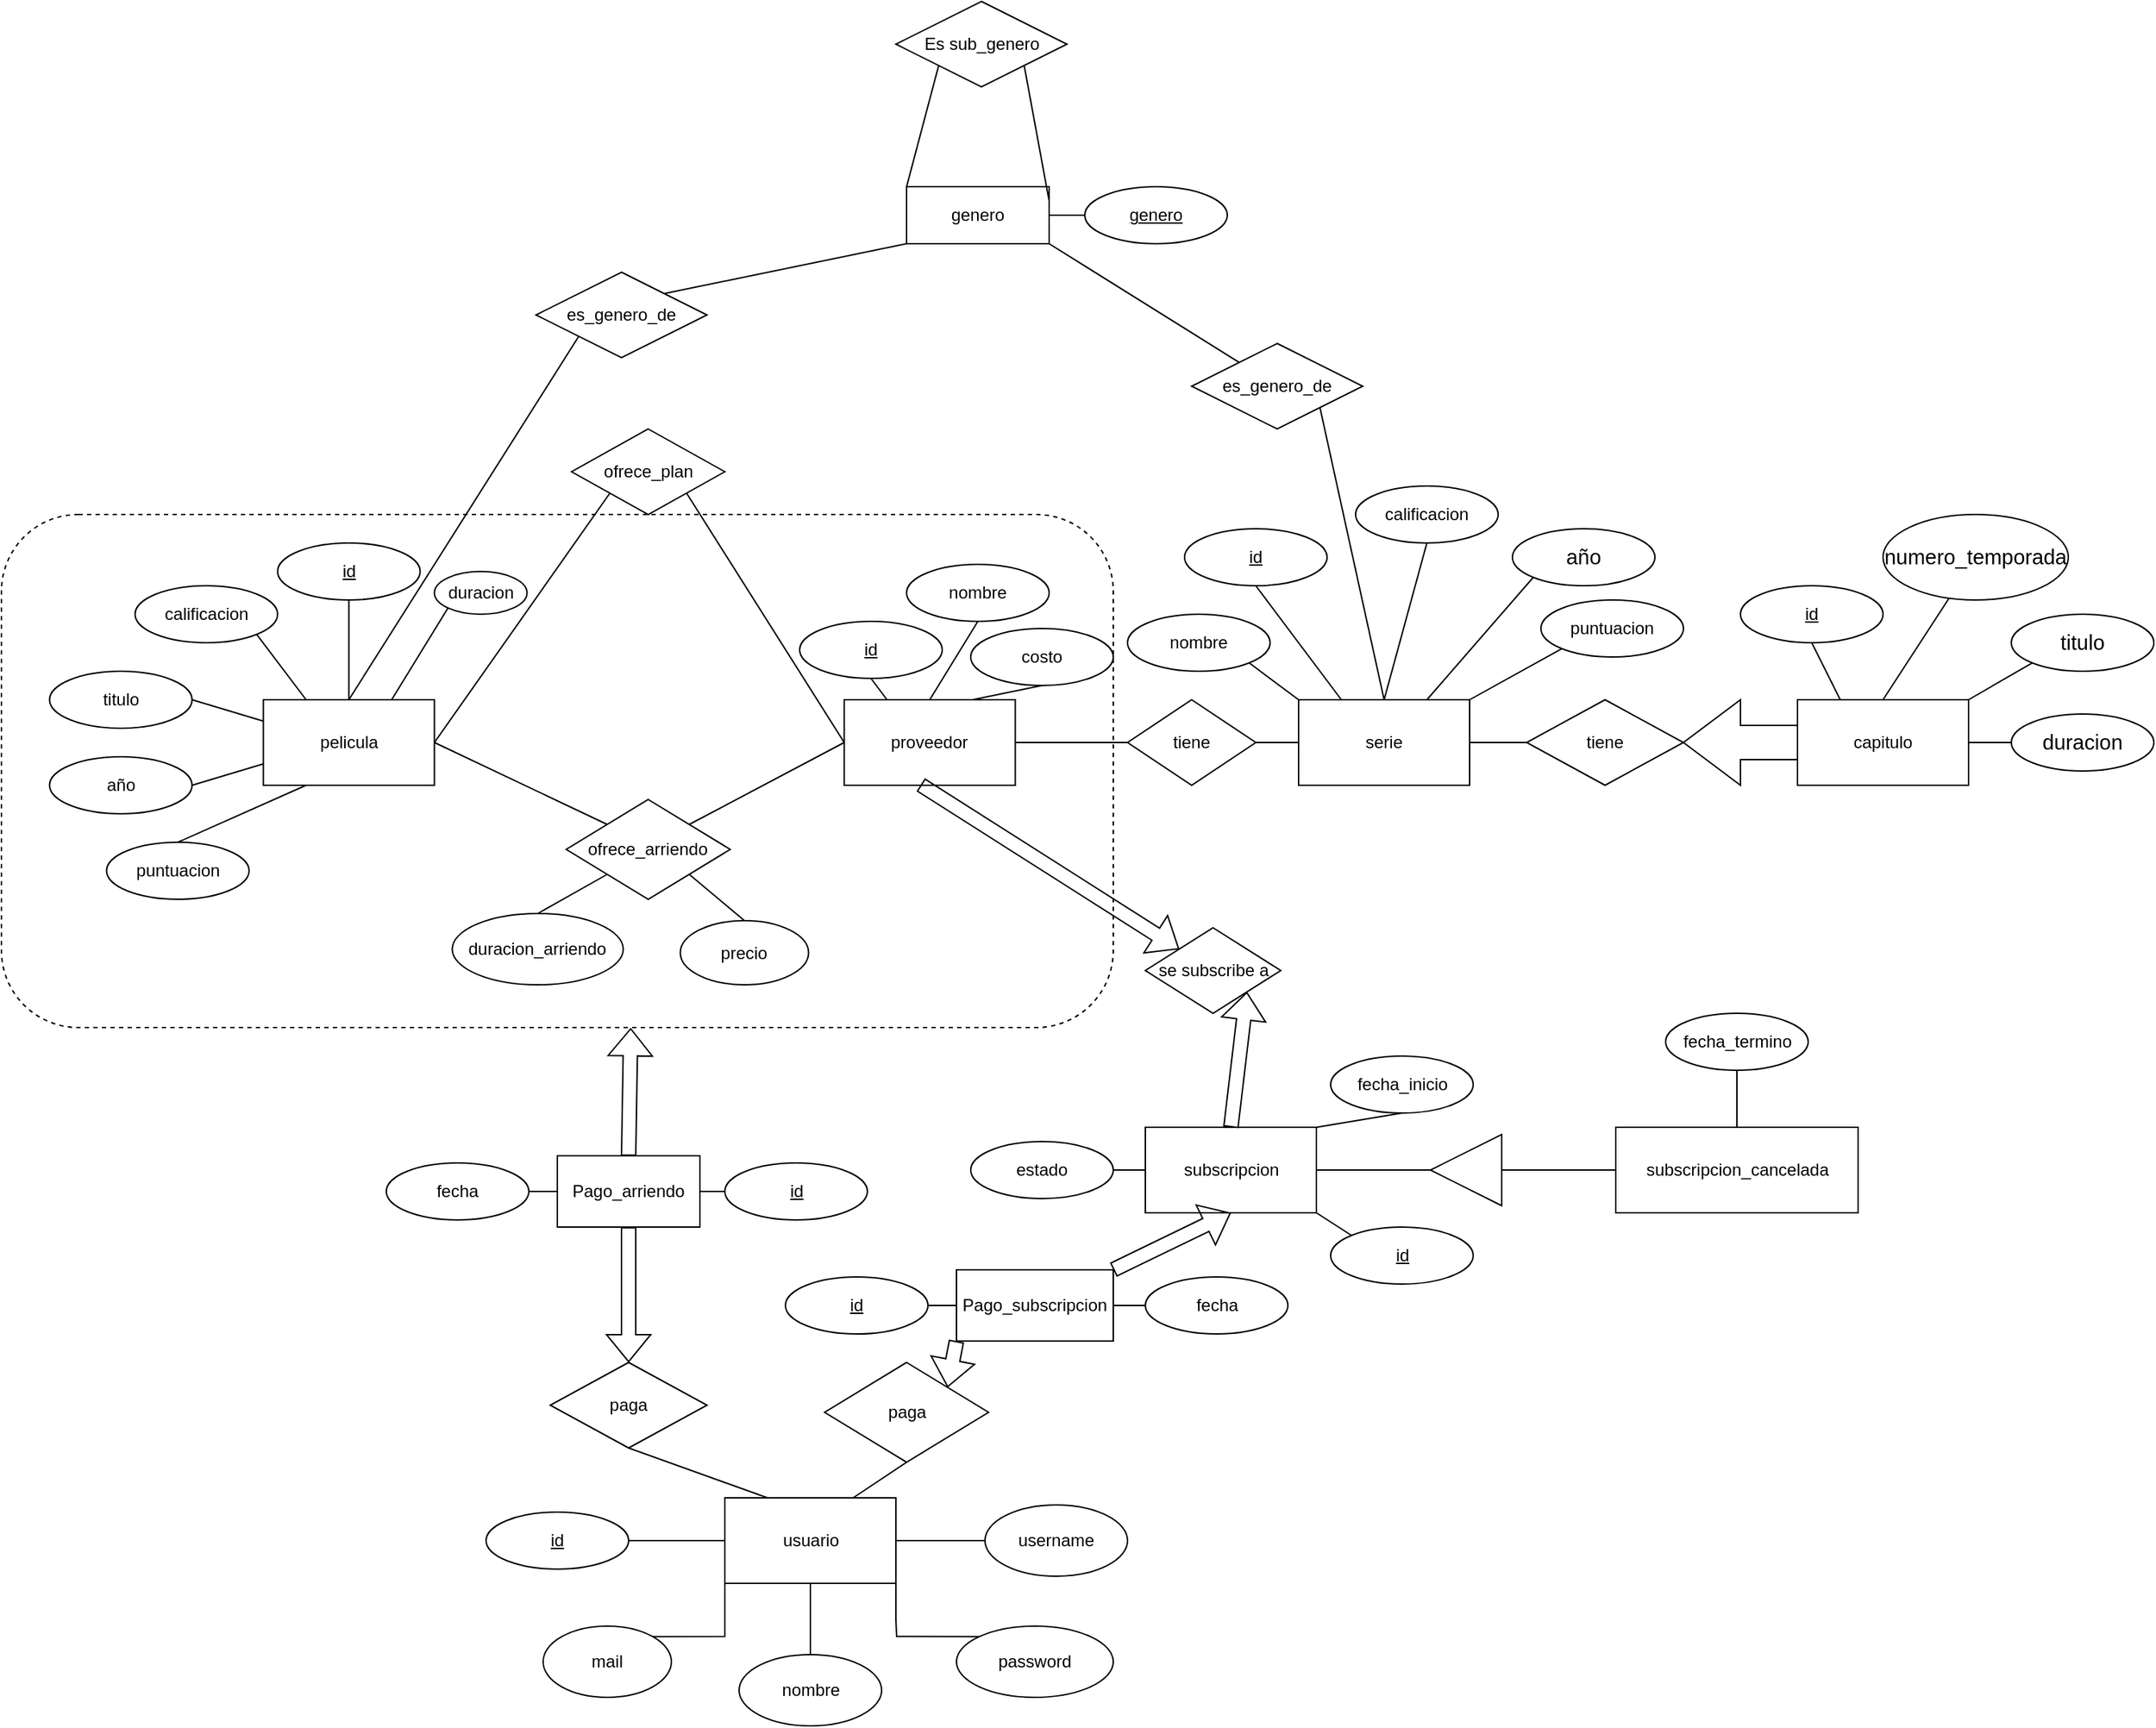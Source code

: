 <mxfile version="15.5.2" type="github">
  <diagram id="vlHWbcFzSscFvXUxdv6s" name="Page-1">
    <mxGraphModel dx="3152" dy="2373" grid="1" gridSize="10" guides="1" tooltips="1" connect="1" arrows="1" fold="1" page="1" pageScale="1" pageWidth="850" pageHeight="1100" math="0" shadow="0">
      <root>
        <mxCell id="0" />
        <mxCell id="1" parent="0" />
        <mxCell id="LzsUhwHeqIONg-uNbYEA-2" value="usuario" style="rounded=0;whiteSpace=wrap;html=1;" parent="1" vertex="1">
          <mxGeometry x="237.5" y="740" width="120" height="60" as="geometry" />
        </mxCell>
        <mxCell id="LzsUhwHeqIONg-uNbYEA-3" value="id" style="ellipse;whiteSpace=wrap;html=1;align=center;fontStyle=4;" parent="1" vertex="1">
          <mxGeometry x="70" y="750" width="100" height="40" as="geometry" />
        </mxCell>
        <mxCell id="LzsUhwHeqIONg-uNbYEA-4" value="" style="endArrow=none;html=1;rounded=0;edgeStyle=orthogonalEdgeStyle;entryX=1;entryY=0.5;entryDx=0;entryDy=0;exitX=0;exitY=0.5;exitDx=0;exitDy=0;" parent="1" source="LzsUhwHeqIONg-uNbYEA-2" target="LzsUhwHeqIONg-uNbYEA-3" edge="1">
          <mxGeometry relative="1" as="geometry">
            <mxPoint x="260" y="800" as="sourcePoint" />
            <mxPoint x="420" y="800" as="targetPoint" />
          </mxGeometry>
        </mxCell>
        <mxCell id="LzsUhwHeqIONg-uNbYEA-5" value="pelicula" style="rounded=0;whiteSpace=wrap;html=1;" parent="1" vertex="1">
          <mxGeometry x="-86.25" y="180" width="120" height="60" as="geometry" />
        </mxCell>
        <mxCell id="LzsUhwHeqIONg-uNbYEA-6" value="id" style="ellipse;whiteSpace=wrap;html=1;align=center;fontStyle=4;" parent="1" vertex="1">
          <mxGeometry x="-76.25" y="70" width="100" height="40" as="geometry" />
        </mxCell>
        <mxCell id="LzsUhwHeqIONg-uNbYEA-7" value="" style="endArrow=none;html=1;rounded=0;edgeStyle=orthogonalEdgeStyle;entryX=0.5;entryY=1;entryDx=0;entryDy=0;exitX=0.5;exitY=0;exitDx=0;exitDy=0;" parent="1" source="LzsUhwHeqIONg-uNbYEA-5" target="LzsUhwHeqIONg-uNbYEA-6" edge="1">
          <mxGeometry relative="1" as="geometry">
            <mxPoint x="-156.25" y="180" as="sourcePoint" />
            <mxPoint x="3.75" y="180" as="targetPoint" />
          </mxGeometry>
        </mxCell>
        <mxCell id="LzsUhwHeqIONg-uNbYEA-8" value="proveedor" style="rounded=0;whiteSpace=wrap;html=1;" parent="1" vertex="1">
          <mxGeometry x="321.25" y="180" width="120" height="60" as="geometry" />
        </mxCell>
        <mxCell id="LzsUhwHeqIONg-uNbYEA-9" value="id" style="ellipse;whiteSpace=wrap;html=1;align=center;fontStyle=4;" parent="1" vertex="1">
          <mxGeometry x="290" y="125" width="100" height="40" as="geometry" />
        </mxCell>
        <mxCell id="LzsUhwHeqIONg-uNbYEA-10" value="" style="endArrow=none;html=1;rounded=0;entryX=0.5;entryY=1;entryDx=0;entryDy=0;exitX=0.25;exitY=0;exitDx=0;exitDy=0;" parent="1" source="LzsUhwHeqIONg-uNbYEA-8" target="LzsUhwHeqIONg-uNbYEA-9" edge="1">
          <mxGeometry relative="1" as="geometry">
            <mxPoint x="-118.75" y="210" as="sourcePoint" />
            <mxPoint x="41.25" y="210" as="targetPoint" />
          </mxGeometry>
        </mxCell>
        <mxCell id="LzsUhwHeqIONg-uNbYEA-11" value="serie" style="rounded=0;whiteSpace=wrap;html=1;" parent="1" vertex="1">
          <mxGeometry x="640" y="180" width="120" height="60" as="geometry" />
        </mxCell>
        <mxCell id="LzsUhwHeqIONg-uNbYEA-12" value="id" style="ellipse;whiteSpace=wrap;html=1;align=center;fontStyle=4;" parent="1" vertex="1">
          <mxGeometry x="560" y="60" width="100" height="40" as="geometry" />
        </mxCell>
        <mxCell id="LzsUhwHeqIONg-uNbYEA-13" value="" style="endArrow=none;html=1;rounded=0;entryX=0.5;entryY=1;entryDx=0;entryDy=0;exitX=0.25;exitY=0;exitDx=0;exitDy=0;" parent="1" source="LzsUhwHeqIONg-uNbYEA-11" target="LzsUhwHeqIONg-uNbYEA-12" edge="1">
          <mxGeometry relative="1" as="geometry">
            <mxPoint x="700" y="180" as="sourcePoint" />
            <mxPoint x="860" y="180" as="targetPoint" />
          </mxGeometry>
        </mxCell>
        <mxCell id="LzsUhwHeqIONg-uNbYEA-14" value="ofrece_plan" style="shape=rhombus;perimeter=rhombusPerimeter;whiteSpace=wrap;html=1;align=center;" parent="1" vertex="1">
          <mxGeometry x="130" y="-10" width="107.5" height="60" as="geometry" />
        </mxCell>
        <mxCell id="LzsUhwHeqIONg-uNbYEA-15" value="tiene" style="shape=rhombus;perimeter=rhombusPerimeter;whiteSpace=wrap;html=1;align=center;" parent="1" vertex="1">
          <mxGeometry x="520" y="180" width="90" height="60" as="geometry" />
        </mxCell>
        <mxCell id="LzsUhwHeqIONg-uNbYEA-16" value="" style="endArrow=none;html=1;rounded=0;exitX=1;exitY=0.5;exitDx=0;exitDy=0;entryX=0;entryY=1;entryDx=0;entryDy=0;" parent="1" source="LzsUhwHeqIONg-uNbYEA-5" target="LzsUhwHeqIONg-uNbYEA-14" edge="1">
          <mxGeometry relative="1" as="geometry">
            <mxPoint x="33.75" y="260" as="sourcePoint" />
            <mxPoint x="73.75" y="210" as="targetPoint" />
          </mxGeometry>
        </mxCell>
        <mxCell id="LzsUhwHeqIONg-uNbYEA-17" value="" style="endArrow=none;html=1;rounded=0;exitX=1;exitY=1;exitDx=0;exitDy=0;entryX=0;entryY=0.5;entryDx=0;entryDy=0;" parent="1" source="LzsUhwHeqIONg-uNbYEA-14" target="LzsUhwHeqIONg-uNbYEA-8" edge="1">
          <mxGeometry relative="1" as="geometry">
            <mxPoint x="206.25" y="120" as="sourcePoint" />
            <mxPoint x="326.25" y="210" as="targetPoint" />
          </mxGeometry>
        </mxCell>
        <mxCell id="LzsUhwHeqIONg-uNbYEA-18" value="" style="endArrow=none;html=1;rounded=0;edgeStyle=orthogonalEdgeStyle;exitX=1;exitY=0.5;exitDx=0;exitDy=0;entryX=0;entryY=0.5;entryDx=0;entryDy=0;" parent="1" source="LzsUhwHeqIONg-uNbYEA-8" target="LzsUhwHeqIONg-uNbYEA-15" edge="1">
          <mxGeometry relative="1" as="geometry">
            <mxPoint x="490" y="210" as="sourcePoint" />
            <mxPoint x="520" y="210" as="targetPoint" />
          </mxGeometry>
        </mxCell>
        <mxCell id="LzsUhwHeqIONg-uNbYEA-19" value="" style="endArrow=none;html=1;rounded=0;edgeStyle=orthogonalEdgeStyle;exitX=1;exitY=0.5;exitDx=0;exitDy=0;entryX=0;entryY=0.5;entryDx=0;entryDy=0;" parent="1" source="LzsUhwHeqIONg-uNbYEA-15" target="LzsUhwHeqIONg-uNbYEA-11" edge="1">
          <mxGeometry relative="1" as="geometry">
            <mxPoint x="440" y="60" as="sourcePoint" />
            <mxPoint x="600" y="60" as="targetPoint" />
          </mxGeometry>
        </mxCell>
        <mxCell id="LzsUhwHeqIONg-uNbYEA-20" value="paga" style="shape=rhombus;perimeter=rhombusPerimeter;whiteSpace=wrap;html=1;align=center;" parent="1" vertex="1">
          <mxGeometry x="307.5" y="645" width="115" height="70" as="geometry" />
        </mxCell>
        <mxCell id="LzsUhwHeqIONg-uNbYEA-21" value="" style="endArrow=none;html=1;rounded=0;exitX=0.5;exitY=1;exitDx=0;exitDy=0;entryX=0.75;entryY=0;entryDx=0;entryDy=0;" parent="1" source="LzsUhwHeqIONg-uNbYEA-20" target="LzsUhwHeqIONg-uNbYEA-2" edge="1">
          <mxGeometry relative="1" as="geometry">
            <mxPoint x="340" y="590" as="sourcePoint" />
            <mxPoint x="500" y="590" as="targetPoint" />
          </mxGeometry>
        </mxCell>
        <mxCell id="LzsUhwHeqIONg-uNbYEA-22" value="nombre" style="ellipse;whiteSpace=wrap;html=1;" parent="1" vertex="1">
          <mxGeometry x="247.5" y="850" width="100" height="50" as="geometry" />
        </mxCell>
        <mxCell id="LzsUhwHeqIONg-uNbYEA-23" value="mail" style="ellipse;whiteSpace=wrap;html=1;" parent="1" vertex="1">
          <mxGeometry x="110" y="830" width="90" height="50" as="geometry" />
        </mxCell>
        <mxCell id="LzsUhwHeqIONg-uNbYEA-24" value="password" style="ellipse;whiteSpace=wrap;html=1;" parent="1" vertex="1">
          <mxGeometry x="400" y="830" width="110" height="50" as="geometry" />
        </mxCell>
        <mxCell id="LzsUhwHeqIONg-uNbYEA-25" value="username" style="ellipse;whiteSpace=wrap;html=1;" parent="1" vertex="1">
          <mxGeometry x="420" y="745" width="100" height="50" as="geometry" />
        </mxCell>
        <mxCell id="LzsUhwHeqIONg-uNbYEA-26" value="" style="endArrow=none;html=1;rounded=0;edgeStyle=orthogonalEdgeStyle;exitX=1;exitY=0;exitDx=0;exitDy=0;entryX=0;entryY=1;entryDx=0;entryDy=0;" parent="1" source="LzsUhwHeqIONg-uNbYEA-23" target="LzsUhwHeqIONg-uNbYEA-2" edge="1">
          <mxGeometry relative="1" as="geometry">
            <mxPoint x="160" y="1000" as="sourcePoint" />
            <mxPoint x="320" y="1000" as="targetPoint" />
          </mxGeometry>
        </mxCell>
        <mxCell id="LzsUhwHeqIONg-uNbYEA-27" value="" style="endArrow=none;html=1;rounded=0;edgeStyle=orthogonalEdgeStyle;exitX=0.5;exitY=1;exitDx=0;exitDy=0;entryX=0.5;entryY=0;entryDx=0;entryDy=0;" parent="1" source="LzsUhwHeqIONg-uNbYEA-2" target="LzsUhwHeqIONg-uNbYEA-22" edge="1">
          <mxGeometry relative="1" as="geometry">
            <mxPoint x="360" y="800" as="sourcePoint" />
            <mxPoint x="520" y="800" as="targetPoint" />
          </mxGeometry>
        </mxCell>
        <mxCell id="LzsUhwHeqIONg-uNbYEA-28" value="" style="endArrow=none;html=1;rounded=0;edgeStyle=orthogonalEdgeStyle;entryX=0;entryY=0.5;entryDx=0;entryDy=0;exitX=1;exitY=0.5;exitDx=0;exitDy=0;" parent="1" source="LzsUhwHeqIONg-uNbYEA-2" target="LzsUhwHeqIONg-uNbYEA-25" edge="1">
          <mxGeometry relative="1" as="geometry">
            <mxPoint x="390" y="770" as="sourcePoint" />
            <mxPoint x="190" y="1040" as="targetPoint" />
          </mxGeometry>
        </mxCell>
        <mxCell id="LzsUhwHeqIONg-uNbYEA-29" value="" style="endArrow=none;html=1;rounded=0;edgeStyle=orthogonalEdgeStyle;exitX=1;exitY=1;exitDx=0;exitDy=0;entryX=0;entryY=0;entryDx=0;entryDy=0;" parent="1" source="LzsUhwHeqIONg-uNbYEA-2" target="LzsUhwHeqIONg-uNbYEA-24" edge="1">
          <mxGeometry relative="1" as="geometry">
            <mxPoint x="320" y="990" as="sourcePoint" />
            <mxPoint x="480" y="990" as="targetPoint" />
            <Array as="points">
              <mxPoint x="358" y="825" />
              <mxPoint x="358" y="857" />
            </Array>
          </mxGeometry>
        </mxCell>
        <mxCell id="LzsUhwHeqIONg-uNbYEA-30" value="duracion" style="ellipse;whiteSpace=wrap;html=1;align=center;" parent="1" vertex="1">
          <mxGeometry x="33.75" y="90" width="65" height="30" as="geometry" />
        </mxCell>
        <mxCell id="LzsUhwHeqIONg-uNbYEA-31" value="calificacion" style="ellipse;whiteSpace=wrap;html=1;align=center;" parent="1" vertex="1">
          <mxGeometry x="-176.25" y="100" width="100" height="40" as="geometry" />
        </mxCell>
        <mxCell id="LzsUhwHeqIONg-uNbYEA-32" value="año" style="ellipse;whiteSpace=wrap;html=1;align=center;" parent="1" vertex="1">
          <mxGeometry x="-236.25" y="220" width="100" height="40" as="geometry" />
        </mxCell>
        <mxCell id="LzsUhwHeqIONg-uNbYEA-33" value="puntuacion" style="ellipse;whiteSpace=wrap;html=1;align=center;" parent="1" vertex="1">
          <mxGeometry x="-196.25" y="280" width="100" height="40" as="geometry" />
        </mxCell>
        <mxCell id="LzsUhwHeqIONg-uNbYEA-34" value="titulo" style="ellipse;whiteSpace=wrap;html=1;align=center;" parent="1" vertex="1">
          <mxGeometry x="-236.25" y="160" width="100" height="40" as="geometry" />
        </mxCell>
        <mxCell id="LzsUhwHeqIONg-uNbYEA-35" value="" style="endArrow=none;html=1;rounded=0;exitX=1;exitY=0.5;exitDx=0;exitDy=0;entryX=0;entryY=0.25;entryDx=0;entryDy=0;" parent="1" source="LzsUhwHeqIONg-uNbYEA-34" target="LzsUhwHeqIONg-uNbYEA-5" edge="1">
          <mxGeometry relative="1" as="geometry">
            <mxPoint x="-116.25" y="190" as="sourcePoint" />
            <mxPoint x="-86.25" y="180" as="targetPoint" />
          </mxGeometry>
        </mxCell>
        <mxCell id="LzsUhwHeqIONg-uNbYEA-36" value="" style="endArrow=none;html=1;rounded=0;entryX=0;entryY=1;entryDx=0;entryDy=0;exitX=0.75;exitY=0;exitDx=0;exitDy=0;" parent="1" source="LzsUhwHeqIONg-uNbYEA-5" target="LzsUhwHeqIONg-uNbYEA-30" edge="1">
          <mxGeometry relative="1" as="geometry">
            <mxPoint x="-86.25" y="270" as="sourcePoint" />
            <mxPoint x="73.75" y="270" as="targetPoint" />
          </mxGeometry>
        </mxCell>
        <mxCell id="LzsUhwHeqIONg-uNbYEA-37" value="" style="endArrow=none;html=1;rounded=0;exitX=1;exitY=1;exitDx=0;exitDy=0;entryX=0.25;entryY=0;entryDx=0;entryDy=0;" parent="1" source="LzsUhwHeqIONg-uNbYEA-31" target="LzsUhwHeqIONg-uNbYEA-5" edge="1">
          <mxGeometry relative="1" as="geometry">
            <mxPoint x="-46.25" y="370" as="sourcePoint" />
            <mxPoint x="113.75" y="370" as="targetPoint" />
          </mxGeometry>
        </mxCell>
        <mxCell id="LzsUhwHeqIONg-uNbYEA-38" value="" style="endArrow=none;html=1;rounded=0;exitX=1;exitY=0.5;exitDx=0;exitDy=0;entryX=0;entryY=0.75;entryDx=0;entryDy=0;" parent="1" source="LzsUhwHeqIONg-uNbYEA-32" target="LzsUhwHeqIONg-uNbYEA-5" edge="1">
          <mxGeometry relative="1" as="geometry">
            <mxPoint x="-106.25" y="420" as="sourcePoint" />
            <mxPoint x="53.75" y="420" as="targetPoint" />
          </mxGeometry>
        </mxCell>
        <mxCell id="LzsUhwHeqIONg-uNbYEA-39" value="" style="endArrow=none;html=1;rounded=0;exitX=0.5;exitY=0;exitDx=0;exitDy=0;entryX=0.25;entryY=1;entryDx=0;entryDy=0;" parent="1" source="LzsUhwHeqIONg-uNbYEA-33" target="LzsUhwHeqIONg-uNbYEA-5" edge="1">
          <mxGeometry relative="1" as="geometry">
            <mxPoint x="-120.895" y="285.858" as="sourcePoint" />
            <mxPoint x="23.75" y="430" as="targetPoint" />
          </mxGeometry>
        </mxCell>
        <mxCell id="LzsUhwHeqIONg-uNbYEA-40" value="puntuacion" style="ellipse;whiteSpace=wrap;html=1;align=center;" parent="1" vertex="1">
          <mxGeometry x="810" y="110" width="100" height="40" as="geometry" />
        </mxCell>
        <mxCell id="LzsUhwHeqIONg-uNbYEA-41" value="calificacion" style="ellipse;whiteSpace=wrap;html=1;align=center;" parent="1" vertex="1">
          <mxGeometry x="680" y="30" width="100" height="40" as="geometry" />
        </mxCell>
        <mxCell id="LzsUhwHeqIONg-uNbYEA-42" value="nombre" style="ellipse;whiteSpace=wrap;html=1;align=center;" parent="1" vertex="1">
          <mxGeometry x="520" y="120" width="100" height="40" as="geometry" />
        </mxCell>
        <mxCell id="LzsUhwHeqIONg-uNbYEA-43" value="" style="endArrow=none;html=1;rounded=0;exitX=1;exitY=1;exitDx=0;exitDy=0;entryX=0;entryY=0;entryDx=0;entryDy=0;" parent="1" source="LzsUhwHeqIONg-uNbYEA-42" target="LzsUhwHeqIONg-uNbYEA-11" edge="1">
          <mxGeometry relative="1" as="geometry">
            <mxPoint x="620" y="160" as="sourcePoint" />
            <mxPoint x="780" y="160" as="targetPoint" />
          </mxGeometry>
        </mxCell>
        <mxCell id="LzsUhwHeqIONg-uNbYEA-44" value="" style="endArrow=none;html=1;exitX=0.5;exitY=0;exitDx=0;exitDy=0;rounded=0;entryX=0.5;entryY=1;entryDx=0;entryDy=0;" parent="1" source="LzsUhwHeqIONg-uNbYEA-11" target="LzsUhwHeqIONg-uNbYEA-41" edge="1">
          <mxGeometry relative="1" as="geometry">
            <mxPoint x="620" y="290" as="sourcePoint" />
            <mxPoint x="710" y="80" as="targetPoint" />
          </mxGeometry>
        </mxCell>
        <mxCell id="LzsUhwHeqIONg-uNbYEA-45" value="" style="endArrow=none;html=1;rounded=0;exitX=1;exitY=0;exitDx=0;exitDy=0;entryX=0;entryY=1;entryDx=0;entryDy=0;" parent="1" source="LzsUhwHeqIONg-uNbYEA-11" target="LzsUhwHeqIONg-uNbYEA-40" edge="1">
          <mxGeometry relative="1" as="geometry">
            <mxPoint x="790" y="220" as="sourcePoint" />
            <mxPoint x="820" y="210" as="targetPoint" />
          </mxGeometry>
        </mxCell>
        <mxCell id="LzsUhwHeqIONg-uNbYEA-48" value="nombre" style="ellipse;whiteSpace=wrap;html=1;align=center;" parent="1" vertex="1">
          <mxGeometry x="365" y="85" width="100" height="40" as="geometry" />
        </mxCell>
        <mxCell id="LzsUhwHeqIONg-uNbYEA-49" value="" style="endArrow=none;html=1;rounded=0;entryX=0.5;entryY=1;entryDx=0;entryDy=0;exitX=0.5;exitY=0;exitDx=0;exitDy=0;" parent="1" source="LzsUhwHeqIONg-uNbYEA-8" target="LzsUhwHeqIONg-uNbYEA-48" edge="1">
          <mxGeometry relative="1" as="geometry">
            <mxPoint x="371.25" y="190" as="sourcePoint" />
            <mxPoint x="303.75" y="100" as="targetPoint" />
          </mxGeometry>
        </mxCell>
        <mxCell id="LzsUhwHeqIONg-uNbYEA-50" value="costo" style="ellipse;whiteSpace=wrap;html=1;align=center;" parent="1" vertex="1">
          <mxGeometry x="410" y="130" width="100" height="40" as="geometry" />
        </mxCell>
        <mxCell id="LzsUhwHeqIONg-uNbYEA-51" value="" style="endArrow=none;html=1;rounded=0;entryX=0.5;entryY=1;entryDx=0;entryDy=0;exitX=0.75;exitY=0;exitDx=0;exitDy=0;" parent="1" source="LzsUhwHeqIONg-uNbYEA-8" target="LzsUhwHeqIONg-uNbYEA-50" edge="1">
          <mxGeometry relative="1" as="geometry">
            <mxPoint x="371.25" y="190" as="sourcePoint" />
            <mxPoint x="303.75" y="100" as="targetPoint" />
            <Array as="points" />
          </mxGeometry>
        </mxCell>
        <mxCell id="LzsUhwHeqIONg-uNbYEA-58" value="precio" style="ellipse;whiteSpace=wrap;html=1;align=center;" parent="1" vertex="1">
          <mxGeometry x="206.25" y="335" width="90" height="45" as="geometry" />
        </mxCell>
        <mxCell id="LzsUhwHeqIONg-uNbYEA-59" value="duracion_arriendo" style="ellipse;whiteSpace=wrap;html=1;align=center;" parent="1" vertex="1">
          <mxGeometry x="46.25" y="330" width="120" height="50" as="geometry" />
        </mxCell>
        <mxCell id="LzsUhwHeqIONg-uNbYEA-60" value="" style="endArrow=none;html=1;rounded=0;exitX=0.5;exitY=0;exitDx=0;exitDy=0;entryX=0;entryY=1;entryDx=0;entryDy=0;" parent="1" source="LzsUhwHeqIONg-uNbYEA-59" target="LzsUhwHeqIONg-uNbYEA-71" edge="1">
          <mxGeometry relative="1" as="geometry">
            <mxPoint x="316.25" y="380" as="sourcePoint" />
            <mxPoint x="196.25" y="450" as="targetPoint" />
          </mxGeometry>
        </mxCell>
        <mxCell id="LzsUhwHeqIONg-uNbYEA-63" value="" style="endArrow=none;html=1;rounded=0;exitX=1;exitY=1;exitDx=0;exitDy=0;entryX=0.5;entryY=0;entryDx=0;entryDy=0;" parent="1" source="LzsUhwHeqIONg-uNbYEA-71" target="LzsUhwHeqIONg-uNbYEA-58" edge="1">
          <mxGeometry relative="1" as="geometry">
            <mxPoint x="256.25" y="450" as="sourcePoint" />
            <mxPoint x="226.25" y="430" as="targetPoint" />
          </mxGeometry>
        </mxCell>
        <mxCell id="LzsUhwHeqIONg-uNbYEA-71" value="ofrece_arriendo" style="rhombus;whiteSpace=wrap;html=1;" parent="1" vertex="1">
          <mxGeometry x="126.25" y="250" width="115" height="70" as="geometry" />
        </mxCell>
        <mxCell id="LzsUhwHeqIONg-uNbYEA-72" value="" style="endArrow=none;html=1;rounded=0;exitX=1;exitY=0.5;exitDx=0;exitDy=0;entryX=0;entryY=0;entryDx=0;entryDy=0;" parent="1" source="LzsUhwHeqIONg-uNbYEA-5" target="LzsUhwHeqIONg-uNbYEA-71" edge="1">
          <mxGeometry relative="1" as="geometry">
            <mxPoint x="43.75" y="220" as="sourcePoint" />
            <mxPoint x="156.25" y="170" as="targetPoint" />
          </mxGeometry>
        </mxCell>
        <mxCell id="LzsUhwHeqIONg-uNbYEA-73" value="" style="endArrow=none;html=1;rounded=0;exitX=1;exitY=0;exitDx=0;exitDy=0;entryX=0;entryY=0.5;entryDx=0;entryDy=0;" parent="1" source="LzsUhwHeqIONg-uNbYEA-71" target="LzsUhwHeqIONg-uNbYEA-8" edge="1">
          <mxGeometry relative="1" as="geometry">
            <mxPoint x="43.75" y="220" as="sourcePoint" />
            <mxPoint x="170" y="277.5" as="targetPoint" />
          </mxGeometry>
        </mxCell>
        <mxCell id="LzsUhwHeqIONg-uNbYEA-74" value="paga" style="rhombus;whiteSpace=wrap;html=1;" parent="1" vertex="1">
          <mxGeometry x="115" y="645" width="110" height="60" as="geometry" />
        </mxCell>
        <mxCell id="LzsUhwHeqIONg-uNbYEA-75" value="" style="endArrow=none;html=1;rounded=0;entryX=0.25;entryY=0;entryDx=0;entryDy=0;exitX=0.5;exitY=1;exitDx=0;exitDy=0;" parent="1" source="LzsUhwHeqIONg-uNbYEA-74" target="LzsUhwHeqIONg-uNbYEA-2" edge="1">
          <mxGeometry relative="1" as="geometry">
            <mxPoint x="-90" y="560" as="sourcePoint" />
            <mxPoint x="70" y="560" as="targetPoint" />
          </mxGeometry>
        </mxCell>
        <mxCell id="LzsUhwHeqIONg-uNbYEA-76" value="capitulo" style="whiteSpace=wrap;html=1;align=center;" parent="1" vertex="1">
          <mxGeometry x="990" y="180" width="120" height="60" as="geometry" />
        </mxCell>
        <mxCell id="LzsUhwHeqIONg-uNbYEA-80" value="" style="edgeStyle=none;rounded=0;orthogonalLoop=1;jettySize=auto;html=1;" parent="1" source="LzsUhwHeqIONg-uNbYEA-77" target="LzsUhwHeqIONg-uNbYEA-79" edge="1">
          <mxGeometry relative="1" as="geometry" />
        </mxCell>
        <mxCell id="LzsUhwHeqIONg-uNbYEA-77" value="tiene" style="shape=rhombus;perimeter=rhombusPerimeter;whiteSpace=wrap;html=1;align=center;" parent="1" vertex="1">
          <mxGeometry x="800" y="180" width="110" height="60" as="geometry" />
        </mxCell>
        <mxCell id="LzsUhwHeqIONg-uNbYEA-78" value="" style="endArrow=none;html=1;rounded=0;entryX=0;entryY=0.5;entryDx=0;entryDy=0;exitX=1;exitY=0.5;exitDx=0;exitDy=0;" parent="1" source="LzsUhwHeqIONg-uNbYEA-11" target="LzsUhwHeqIONg-uNbYEA-77" edge="1">
          <mxGeometry relative="1" as="geometry">
            <mxPoint x="800" y="230" as="sourcePoint" />
            <mxPoint x="570" y="180" as="targetPoint" />
          </mxGeometry>
        </mxCell>
        <mxCell id="LzsUhwHeqIONg-uNbYEA-79" value="" style="html=1;shadow=0;dashed=0;align=center;verticalAlign=middle;shape=mxgraph.arrows2.arrow;dy=0.6;dx=40;flipH=1;notch=0;" parent="1" vertex="1">
          <mxGeometry x="910" y="180" width="80" height="60" as="geometry" />
        </mxCell>
        <mxCell id="LzsUhwHeqIONg-uNbYEA-81" value="id" style="ellipse;whiteSpace=wrap;html=1;align=center;fontStyle=4;" parent="1" vertex="1">
          <mxGeometry x="950" y="100" width="100" height="40" as="geometry" />
        </mxCell>
        <mxCell id="LzsUhwHeqIONg-uNbYEA-82" value="" style="endArrow=none;html=1;rounded=0;entryX=0.25;entryY=0;entryDx=0;entryDy=0;exitX=0.5;exitY=1;exitDx=0;exitDy=0;" parent="1" target="LzsUhwHeqIONg-uNbYEA-76" edge="1" source="LzsUhwHeqIONg-uNbYEA-81">
          <mxGeometry relative="1" as="geometry">
            <mxPoint x="1010" y="110" as="sourcePoint" />
            <mxPoint x="1170" y="110" as="targetPoint" />
          </mxGeometry>
        </mxCell>
        <mxCell id="LzsUhwHeqIONg-uNbYEA-83" value="&lt;span style=&quot;font-size: 11.0pt ; line-height: 107% ; font-family: &amp;#34;calibri&amp;#34; , sans-serif&quot;&gt;numero_temporada&lt;/span&gt;" style="ellipse;whiteSpace=wrap;html=1;align=center;" parent="1" vertex="1">
          <mxGeometry x="1050" y="50" width="130" height="60" as="geometry" />
        </mxCell>
        <mxCell id="LzsUhwHeqIONg-uNbYEA-84" value="&lt;span style=&quot;font-size: 11.0pt ; line-height: 107% ; font-family: &amp;#34;calibri&amp;#34; , sans-serif&quot;&gt;titulo&lt;/span&gt;" style="ellipse;whiteSpace=wrap;html=1;align=center;" parent="1" vertex="1">
          <mxGeometry x="1140" y="120" width="100" height="40" as="geometry" />
        </mxCell>
        <mxCell id="LzsUhwHeqIONg-uNbYEA-85" value="&lt;span style=&quot;font-size: 11.0pt ; line-height: 107% ; font-family: &amp;#34;calibri&amp;#34; , sans-serif&quot;&gt;año&lt;/span&gt;" style="ellipse;whiteSpace=wrap;html=1;align=center;" parent="1" vertex="1">
          <mxGeometry x="790" y="60" width="100" height="40" as="geometry" />
        </mxCell>
        <mxCell id="LzsUhwHeqIONg-uNbYEA-86" value="&lt;span style=&quot;font-size: 11.0pt ; line-height: 107% ; font-family: &amp;#34;calibri&amp;#34; , sans-serif&quot;&gt;duracion&lt;/span&gt;" style="ellipse;whiteSpace=wrap;html=1;align=center;" parent="1" vertex="1">
          <mxGeometry x="1140" y="190" width="100" height="40" as="geometry" />
        </mxCell>
        <mxCell id="LzsUhwHeqIONg-uNbYEA-87" value="" style="endArrow=none;html=1;rounded=0;exitX=0.5;exitY=0;exitDx=0;exitDy=0;" parent="1" source="LzsUhwHeqIONg-uNbYEA-76" target="LzsUhwHeqIONg-uNbYEA-83" edge="1">
          <mxGeometry relative="1" as="geometry">
            <mxPoint x="1000" y="310" as="sourcePoint" />
            <mxPoint x="1160" y="310" as="targetPoint" />
          </mxGeometry>
        </mxCell>
        <mxCell id="LzsUhwHeqIONg-uNbYEA-89" value="" style="endArrow=none;html=1;rounded=0;entryX=0;entryY=0.5;entryDx=0;entryDy=0;" parent="1" target="LzsUhwHeqIONg-uNbYEA-86" edge="1">
          <mxGeometry relative="1" as="geometry">
            <mxPoint x="1110" y="210" as="sourcePoint" />
            <mxPoint x="1270" y="210" as="targetPoint" />
          </mxGeometry>
        </mxCell>
        <mxCell id="LzsUhwHeqIONg-uNbYEA-90" value="" style="endArrow=none;html=1;rounded=0;entryX=0;entryY=1;entryDx=0;entryDy=0;exitX=0.75;exitY=0;exitDx=0;exitDy=0;" parent="1" source="LzsUhwHeqIONg-uNbYEA-11" target="LzsUhwHeqIONg-uNbYEA-85" edge="1">
          <mxGeometry relative="1" as="geometry">
            <mxPoint x="1120" y="220" as="sourcePoint" />
            <mxPoint x="1250" y="220" as="targetPoint" />
          </mxGeometry>
        </mxCell>
        <mxCell id="LzsUhwHeqIONg-uNbYEA-91" value="" style="endArrow=none;html=1;rounded=0;entryX=0;entryY=1;entryDx=0;entryDy=0;exitX=1;exitY=0;exitDx=0;exitDy=0;" parent="1" source="LzsUhwHeqIONg-uNbYEA-76" target="LzsUhwHeqIONg-uNbYEA-84" edge="1">
          <mxGeometry relative="1" as="geometry">
            <mxPoint x="1130" y="230" as="sourcePoint" />
            <mxPoint x="1260" y="230" as="targetPoint" />
          </mxGeometry>
        </mxCell>
        <mxCell id="LzsUhwHeqIONg-uNbYEA-92" value="genero" style="whiteSpace=wrap;html=1;align=center;" parent="1" vertex="1">
          <mxGeometry x="365" y="-180" width="100" height="40" as="geometry" />
        </mxCell>
        <mxCell id="LzsUhwHeqIONg-uNbYEA-93" value="Es sub_genero" style="shape=rhombus;perimeter=rhombusPerimeter;whiteSpace=wrap;html=1;align=center;" parent="1" vertex="1">
          <mxGeometry x="357.5" y="-310" width="120" height="60" as="geometry" />
        </mxCell>
        <mxCell id="LzsUhwHeqIONg-uNbYEA-94" value="" style="endArrow=none;html=1;rounded=0;entryX=0;entryY=0;entryDx=0;entryDy=0;exitX=0;exitY=1;exitDx=0;exitDy=0;" parent="1" source="LzsUhwHeqIONg-uNbYEA-93" target="LzsUhwHeqIONg-uNbYEA-92" edge="1">
          <mxGeometry relative="1" as="geometry">
            <mxPoint x="180" y="-190" as="sourcePoint" />
            <mxPoint x="340" y="-190" as="targetPoint" />
          </mxGeometry>
        </mxCell>
        <mxCell id="LzsUhwHeqIONg-uNbYEA-95" value="" style="endArrow=none;html=1;rounded=0;exitX=1;exitY=1;exitDx=0;exitDy=0;entryX=1;entryY=0.25;entryDx=0;entryDy=0;" parent="1" source="LzsUhwHeqIONg-uNbYEA-93" target="LzsUhwHeqIONg-uNbYEA-92" edge="1">
          <mxGeometry relative="1" as="geometry">
            <mxPoint x="620" y="-300" as="sourcePoint" />
            <mxPoint x="780" y="-300" as="targetPoint" />
          </mxGeometry>
        </mxCell>
        <mxCell id="LzsUhwHeqIONg-uNbYEA-96" value="es_genero_de" style="shape=rhombus;perimeter=rhombusPerimeter;whiteSpace=wrap;html=1;align=center;" parent="1" vertex="1">
          <mxGeometry x="105" y="-120" width="120" height="60" as="geometry" />
        </mxCell>
        <mxCell id="LzsUhwHeqIONg-uNbYEA-97" value="es_genero_de" style="shape=rhombus;perimeter=rhombusPerimeter;whiteSpace=wrap;html=1;align=center;" parent="1" vertex="1">
          <mxGeometry x="565" y="-70" width="120" height="60" as="geometry" />
        </mxCell>
        <mxCell id="LzsUhwHeqIONg-uNbYEA-99" value="" style="endArrow=none;html=1;rounded=0;exitX=1;exitY=0;exitDx=0;exitDy=0;entryX=0;entryY=1;entryDx=0;entryDy=0;" parent="1" source="LzsUhwHeqIONg-uNbYEA-96" target="LzsUhwHeqIONg-uNbYEA-92" edge="1">
          <mxGeometry relative="1" as="geometry">
            <mxPoint x="290" y="-40" as="sourcePoint" />
            <mxPoint x="450" y="-40" as="targetPoint" />
          </mxGeometry>
        </mxCell>
        <mxCell id="LzsUhwHeqIONg-uNbYEA-100" value="" style="endArrow=none;html=1;rounded=0;entryX=1;entryY=1;entryDx=0;entryDy=0;" parent="1" source="LzsUhwHeqIONg-uNbYEA-97" target="LzsUhwHeqIONg-uNbYEA-92" edge="1">
          <mxGeometry relative="1" as="geometry">
            <mxPoint x="220" y="-35" as="sourcePoint" />
            <mxPoint x="375" y="-130" as="targetPoint" />
          </mxGeometry>
        </mxCell>
        <mxCell id="LzsUhwHeqIONg-uNbYEA-101" value="" style="endArrow=none;html=1;rounded=0;entryX=1;entryY=1;entryDx=0;entryDy=0;exitX=0.5;exitY=0;exitDx=0;exitDy=0;" parent="1" source="LzsUhwHeqIONg-uNbYEA-11" target="LzsUhwHeqIONg-uNbYEA-97" edge="1">
          <mxGeometry relative="1" as="geometry">
            <mxPoint x="883.333" y="-26.667" as="sourcePoint" />
            <mxPoint x="750" y="-110" as="targetPoint" />
          </mxGeometry>
        </mxCell>
        <mxCell id="LzsUhwHeqIONg-uNbYEA-102" value="" style="endArrow=none;html=1;rounded=0;entryX=0;entryY=1;entryDx=0;entryDy=0;exitX=0.5;exitY=0;exitDx=0;exitDy=0;" parent="1" source="LzsUhwHeqIONg-uNbYEA-5" target="LzsUhwHeqIONg-uNbYEA-96" edge="1">
          <mxGeometry relative="1" as="geometry">
            <mxPoint x="-140" y="-10" as="sourcePoint" />
            <mxPoint x="20" y="-10" as="targetPoint" />
          </mxGeometry>
        </mxCell>
        <mxCell id="Lq-seX1ARuiqlSKqtP_e-1" value="&lt;span&gt;subscripcion&lt;/span&gt;" style="rounded=0;whiteSpace=wrap;html=1;" vertex="1" parent="1">
          <mxGeometry x="532.5" y="480" width="120" height="60" as="geometry" />
        </mxCell>
        <mxCell id="Lq-seX1ARuiqlSKqtP_e-2" value="subscripcion_cancelada" style="rounded=0;whiteSpace=wrap;html=1;" vertex="1" parent="1">
          <mxGeometry x="862.5" y="480" width="170" height="60" as="geometry" />
        </mxCell>
        <mxCell id="Lq-seX1ARuiqlSKqtP_e-3" value="" style="triangle;whiteSpace=wrap;html=1;rotation=-180;" vertex="1" parent="1">
          <mxGeometry x="732.5" y="485" width="50" height="50" as="geometry" />
        </mxCell>
        <mxCell id="Lq-seX1ARuiqlSKqtP_e-7" value="" style="shape=flexArrow;endArrow=classic;html=1;rounded=0;exitX=0.5;exitY=0;exitDx=0;exitDy=0;entryX=1;entryY=1;entryDx=0;entryDy=0;" edge="1" parent="1" source="Lq-seX1ARuiqlSKqtP_e-1" target="Lq-seX1ARuiqlSKqtP_e-8">
          <mxGeometry width="50" height="50" relative="1" as="geometry">
            <mxPoint x="522.5" y="400" as="sourcePoint" />
            <mxPoint x="572.5" y="420" as="targetPoint" />
          </mxGeometry>
        </mxCell>
        <mxCell id="Lq-seX1ARuiqlSKqtP_e-8" value="se subscribe a" style="shape=rhombus;perimeter=rhombusPerimeter;whiteSpace=wrap;html=1;align=center;" vertex="1" parent="1">
          <mxGeometry x="532.5" y="340" width="95" height="60" as="geometry" />
        </mxCell>
        <mxCell id="Lq-seX1ARuiqlSKqtP_e-9" value="id" style="ellipse;whiteSpace=wrap;html=1;align=center;fontStyle=4;" vertex="1" parent="1">
          <mxGeometry x="662.5" y="550" width="100" height="40" as="geometry" />
        </mxCell>
        <mxCell id="Lq-seX1ARuiqlSKqtP_e-10" value="" style="endArrow=none;html=1;rounded=0;exitX=1;exitY=1;exitDx=0;exitDy=0;entryX=0;entryY=0;entryDx=0;entryDy=0;" edge="1" parent="1" source="Lq-seX1ARuiqlSKqtP_e-1" target="Lq-seX1ARuiqlSKqtP_e-9">
          <mxGeometry relative="1" as="geometry">
            <mxPoint x="772.5" y="510" as="sourcePoint" />
            <mxPoint x="932.5" y="510" as="targetPoint" />
          </mxGeometry>
        </mxCell>
        <mxCell id="Lq-seX1ARuiqlSKqtP_e-12" value="fecha_termino" style="ellipse;whiteSpace=wrap;html=1;align=center;" vertex="1" parent="1">
          <mxGeometry x="897.5" y="400" width="100" height="40" as="geometry" />
        </mxCell>
        <mxCell id="Lq-seX1ARuiqlSKqtP_e-13" value="" style="endArrow=none;html=1;rounded=0;exitX=0.5;exitY=0;exitDx=0;exitDy=0;entryX=0.5;entryY=1;entryDx=0;entryDy=0;" edge="1" parent="1" source="Lq-seX1ARuiqlSKqtP_e-2" target="Lq-seX1ARuiqlSKqtP_e-12">
          <mxGeometry relative="1" as="geometry">
            <mxPoint x="1002.5" y="460" as="sourcePoint" />
            <mxPoint x="1162.5" y="460" as="targetPoint" />
          </mxGeometry>
        </mxCell>
        <mxCell id="Lq-seX1ARuiqlSKqtP_e-14" value="fecha_inicio" style="ellipse;whiteSpace=wrap;html=1;align=center;" vertex="1" parent="1">
          <mxGeometry x="662.5" y="430" width="100" height="40" as="geometry" />
        </mxCell>
        <mxCell id="Lq-seX1ARuiqlSKqtP_e-15" value="" style="endArrow=none;html=1;rounded=0;exitX=1;exitY=0;exitDx=0;exitDy=0;entryX=0.5;entryY=1;entryDx=0;entryDy=0;" edge="1" parent="1" source="Lq-seX1ARuiqlSKqtP_e-1" target="Lq-seX1ARuiqlSKqtP_e-14">
          <mxGeometry relative="1" as="geometry">
            <mxPoint x="662.5" y="480" as="sourcePoint" />
            <mxPoint x="822.5" y="480" as="targetPoint" />
          </mxGeometry>
        </mxCell>
        <mxCell id="Lq-seX1ARuiqlSKqtP_e-16" value="estado" style="ellipse;whiteSpace=wrap;html=1;align=center;" vertex="1" parent="1">
          <mxGeometry x="410" y="490" width="100" height="40" as="geometry" />
        </mxCell>
        <mxCell id="Lq-seX1ARuiqlSKqtP_e-17" value="" style="endArrow=none;html=1;rounded=0;exitX=1;exitY=0.5;exitDx=0;exitDy=0;entryX=0;entryY=0.5;entryDx=0;entryDy=0;" edge="1" parent="1" source="Lq-seX1ARuiqlSKqtP_e-16" target="Lq-seX1ARuiqlSKqtP_e-1">
          <mxGeometry relative="1" as="geometry">
            <mxPoint x="552.5" y="530" as="sourcePoint" />
            <mxPoint x="712.5" y="530" as="targetPoint" />
          </mxGeometry>
        </mxCell>
        <mxCell id="Lq-seX1ARuiqlSKqtP_e-19" value="Pago_subscripcion" style="whiteSpace=wrap;html=1;align=center;" vertex="1" parent="1">
          <mxGeometry x="400" y="580" width="110" height="50" as="geometry" />
        </mxCell>
        <mxCell id="Lq-seX1ARuiqlSKqtP_e-20" value="Pago_arriendo" style="whiteSpace=wrap;html=1;align=center;" vertex="1" parent="1">
          <mxGeometry x="120" y="500" width="100" height="50" as="geometry" />
        </mxCell>
        <mxCell id="Lq-seX1ARuiqlSKqtP_e-21" value="" style="shape=flexArrow;endArrow=classic;html=1;rounded=0;entryX=0.5;entryY=0;entryDx=0;entryDy=0;exitX=0.5;exitY=1;exitDx=0;exitDy=0;" edge="1" parent="1" source="Lq-seX1ARuiqlSKqtP_e-20" target="LzsUhwHeqIONg-uNbYEA-74">
          <mxGeometry width="50" height="50" relative="1" as="geometry">
            <mxPoint x="80" y="670" as="sourcePoint" />
            <mxPoint x="130" y="620" as="targetPoint" />
          </mxGeometry>
        </mxCell>
        <mxCell id="Lq-seX1ARuiqlSKqtP_e-22" value="" style="shape=flexArrow;endArrow=classic;html=1;rounded=0;exitX=0;exitY=1;exitDx=0;exitDy=0;entryX=1;entryY=0;entryDx=0;entryDy=0;" edge="1" parent="1" source="Lq-seX1ARuiqlSKqtP_e-19" target="LzsUhwHeqIONg-uNbYEA-20">
          <mxGeometry width="50" height="50" relative="1" as="geometry">
            <mxPoint x="642.5" y="770" as="sourcePoint" />
            <mxPoint x="487.5" y="715" as="targetPoint" />
          </mxGeometry>
        </mxCell>
        <mxCell id="Lq-seX1ARuiqlSKqtP_e-23" value="" style="shape=flexArrow;endArrow=classic;html=1;rounded=0;exitX=1;exitY=0;exitDx=0;exitDy=0;entryX=0.5;entryY=1;entryDx=0;entryDy=0;" edge="1" parent="1" source="Lq-seX1ARuiqlSKqtP_e-19" target="Lq-seX1ARuiqlSKqtP_e-1">
          <mxGeometry width="50" height="50" relative="1" as="geometry">
            <mxPoint x="732.5" y="710" as="sourcePoint" />
            <mxPoint x="782.5" y="660" as="targetPoint" />
          </mxGeometry>
        </mxCell>
        <mxCell id="Lq-seX1ARuiqlSKqtP_e-24" value="" style="rounded=1;whiteSpace=wrap;html=1;dashed=1;fillColor=none;" vertex="1" parent="1">
          <mxGeometry x="-270" y="50" width="780" height="360" as="geometry" />
        </mxCell>
        <mxCell id="Lq-seX1ARuiqlSKqtP_e-25" value="" style="shape=flexArrow;endArrow=classic;html=1;rounded=0;exitX=0.5;exitY=0;exitDx=0;exitDy=0;entryX=0.566;entryY=1.001;entryDx=0;entryDy=0;entryPerimeter=0;" edge="1" parent="1" source="Lq-seX1ARuiqlSKqtP_e-20" target="Lq-seX1ARuiqlSKqtP_e-24">
          <mxGeometry width="50" height="50" relative="1" as="geometry">
            <mxPoint x="90" y="500" as="sourcePoint" />
            <mxPoint x="170" y="420" as="targetPoint" />
          </mxGeometry>
        </mxCell>
        <mxCell id="Lq-seX1ARuiqlSKqtP_e-29" value="fecha" style="ellipse;whiteSpace=wrap;html=1;align=center;fillColor=default;" vertex="1" parent="1">
          <mxGeometry y="505" width="100" height="40" as="geometry" />
        </mxCell>
        <mxCell id="Lq-seX1ARuiqlSKqtP_e-30" value="id" style="ellipse;whiteSpace=wrap;html=1;align=center;fontStyle=4;fillColor=default;" vertex="1" parent="1">
          <mxGeometry x="237.5" y="505" width="100" height="40" as="geometry" />
        </mxCell>
        <mxCell id="Lq-seX1ARuiqlSKqtP_e-31" value="" style="endArrow=none;html=1;rounded=0;exitX=1;exitY=0.5;exitDx=0;exitDy=0;entryX=0;entryY=0.5;entryDx=0;entryDy=0;" edge="1" parent="1" source="Lq-seX1ARuiqlSKqtP_e-29" target="Lq-seX1ARuiqlSKqtP_e-20">
          <mxGeometry relative="1" as="geometry">
            <mxPoint x="-90" y="680" as="sourcePoint" />
            <mxPoint x="70" y="680" as="targetPoint" />
          </mxGeometry>
        </mxCell>
        <mxCell id="Lq-seX1ARuiqlSKqtP_e-32" value="" style="endArrow=none;html=1;rounded=0;exitX=1;exitY=0.5;exitDx=0;exitDy=0;entryX=0;entryY=0.5;entryDx=0;entryDy=0;" edge="1" parent="1" source="Lq-seX1ARuiqlSKqtP_e-20" target="Lq-seX1ARuiqlSKqtP_e-30">
          <mxGeometry relative="1" as="geometry">
            <mxPoint x="-30" y="620" as="sourcePoint" />
            <mxPoint x="130" y="620" as="targetPoint" />
          </mxGeometry>
        </mxCell>
        <mxCell id="Lq-seX1ARuiqlSKqtP_e-33" value="fecha" style="ellipse;whiteSpace=wrap;html=1;align=center;fillColor=default;" vertex="1" parent="1">
          <mxGeometry x="532.5" y="585" width="100" height="40" as="geometry" />
        </mxCell>
        <mxCell id="Lq-seX1ARuiqlSKqtP_e-34" value="id" style="ellipse;whiteSpace=wrap;html=1;align=center;fontStyle=4;fillColor=default;" vertex="1" parent="1">
          <mxGeometry x="280" y="585" width="100" height="40" as="geometry" />
        </mxCell>
        <mxCell id="Lq-seX1ARuiqlSKqtP_e-35" value="" style="endArrow=none;html=1;rounded=0;exitX=1;exitY=0.5;exitDx=0;exitDy=0;entryX=0;entryY=0.5;entryDx=0;entryDy=0;" edge="1" parent="1" source="Lq-seX1ARuiqlSKqtP_e-34" target="Lq-seX1ARuiqlSKqtP_e-19">
          <mxGeometry relative="1" as="geometry">
            <mxPoint x="230" y="535" as="sourcePoint" />
            <mxPoint x="247.5" y="535" as="targetPoint" />
          </mxGeometry>
        </mxCell>
        <mxCell id="Lq-seX1ARuiqlSKqtP_e-36" value="" style="endArrow=none;html=1;rounded=0;exitX=1;exitY=0.5;exitDx=0;exitDy=0;entryX=0;entryY=0.5;entryDx=0;entryDy=0;" edge="1" parent="1" source="Lq-seX1ARuiqlSKqtP_e-19" target="Lq-seX1ARuiqlSKqtP_e-33">
          <mxGeometry relative="1" as="geometry">
            <mxPoint x="406.25" y="615" as="sourcePoint" />
            <mxPoint x="430" y="615" as="targetPoint" />
          </mxGeometry>
        </mxCell>
        <mxCell id="Lq-seX1ARuiqlSKqtP_e-38" value="" style="endArrow=none;html=1;rounded=0;exitX=0;exitY=0.5;exitDx=0;exitDy=0;entryX=0;entryY=0.5;entryDx=0;entryDy=0;" edge="1" parent="1" source="Lq-seX1ARuiqlSKqtP_e-3" target="Lq-seX1ARuiqlSKqtP_e-2">
          <mxGeometry relative="1" as="geometry">
            <mxPoint x="820" y="650" as="sourcePoint" />
            <mxPoint x="980" y="650" as="targetPoint" />
          </mxGeometry>
        </mxCell>
        <mxCell id="Lq-seX1ARuiqlSKqtP_e-41" value="" style="endArrow=none;html=1;rounded=0;exitX=1;exitY=0.5;exitDx=0;exitDy=0;entryX=1;entryY=0.5;entryDx=0;entryDy=0;" edge="1" parent="1" source="Lq-seX1ARuiqlSKqtP_e-1" target="Lq-seX1ARuiqlSKqtP_e-3">
          <mxGeometry relative="1" as="geometry">
            <mxPoint x="792.5" y="520" as="sourcePoint" />
            <mxPoint x="872.5" y="520" as="targetPoint" />
          </mxGeometry>
        </mxCell>
        <mxCell id="Lq-seX1ARuiqlSKqtP_e-43" value="genero" style="ellipse;whiteSpace=wrap;html=1;align=center;fontStyle=4;" vertex="1" parent="1">
          <mxGeometry x="490" y="-180" width="100" height="40" as="geometry" />
        </mxCell>
        <mxCell id="Lq-seX1ARuiqlSKqtP_e-44" value="" style="endArrow=none;html=1;rounded=0;exitX=1;exitY=0.5;exitDx=0;exitDy=0;entryX=0;entryY=0.5;entryDx=0;entryDy=0;" edge="1" parent="1" source="LzsUhwHeqIONg-uNbYEA-92" target="Lq-seX1ARuiqlSKqtP_e-43">
          <mxGeometry relative="1" as="geometry">
            <mxPoint x="630" y="-130" as="sourcePoint" />
            <mxPoint x="790" y="-130" as="targetPoint" />
          </mxGeometry>
        </mxCell>
        <mxCell id="Lq-seX1ARuiqlSKqtP_e-45" value="" style="shape=flexArrow;endArrow=classic;html=1;rounded=0;exitX=0.447;exitY=0.994;exitDx=0;exitDy=0;exitPerimeter=0;entryX=0;entryY=0;entryDx=0;entryDy=0;" edge="1" parent="1" source="LzsUhwHeqIONg-uNbYEA-8" target="Lq-seX1ARuiqlSKqtP_e-8">
          <mxGeometry width="50" height="50" relative="1" as="geometry">
            <mxPoint x="610" y="340" as="sourcePoint" />
            <mxPoint x="670" y="300" as="targetPoint" />
          </mxGeometry>
        </mxCell>
      </root>
    </mxGraphModel>
  </diagram>
</mxfile>
